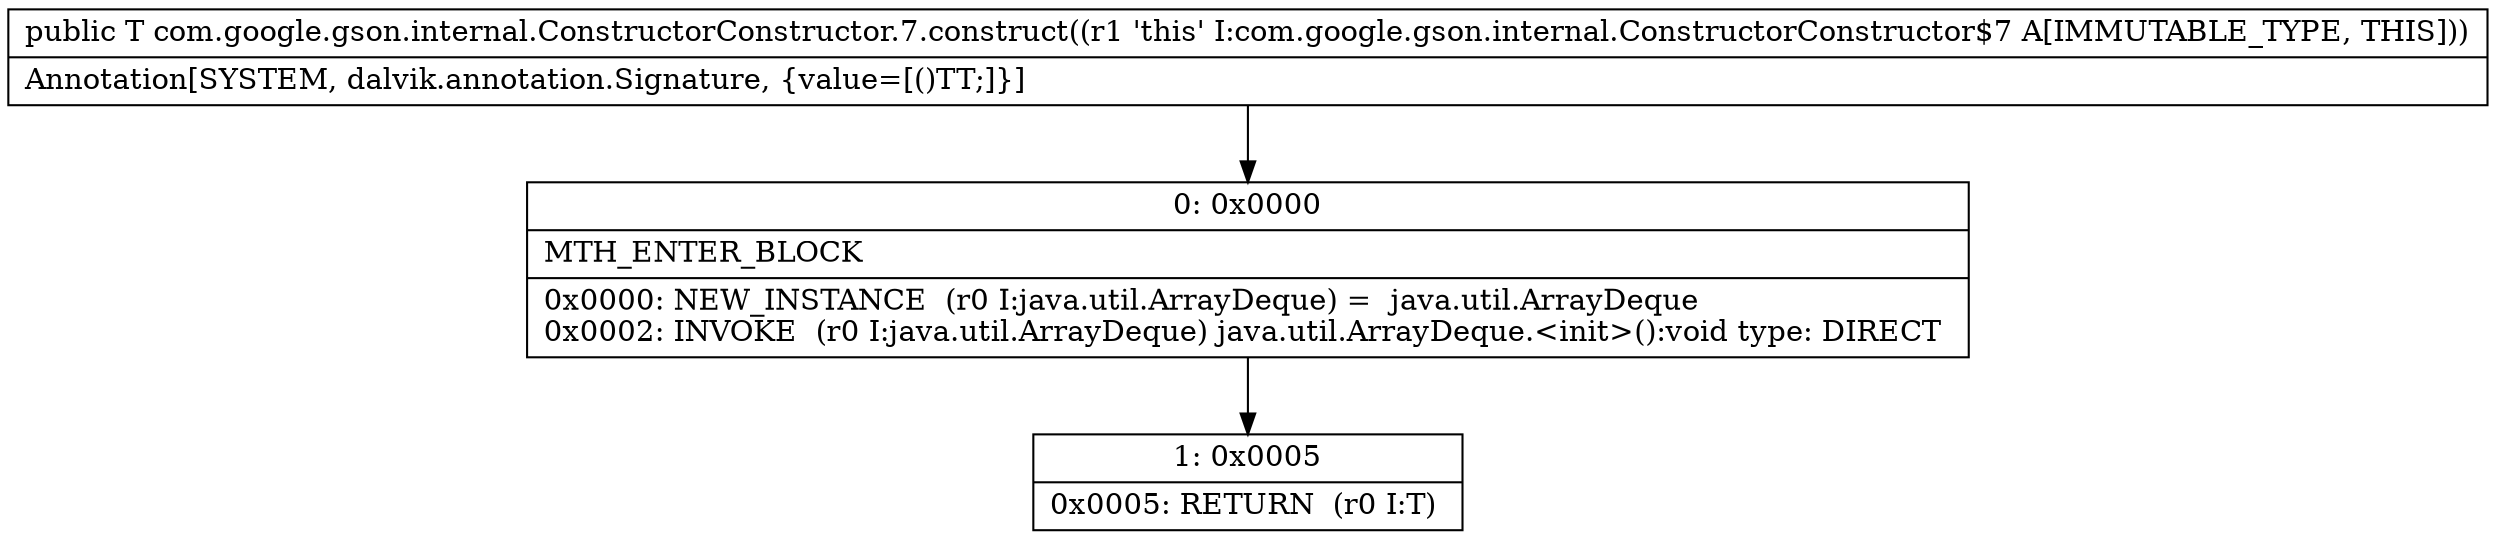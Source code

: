 digraph "CFG forcom.google.gson.internal.ConstructorConstructor.7.construct()Ljava\/lang\/Object;" {
Node_0 [shape=record,label="{0\:\ 0x0000|MTH_ENTER_BLOCK\l|0x0000: NEW_INSTANCE  (r0 I:java.util.ArrayDeque) =  java.util.ArrayDeque \l0x0002: INVOKE  (r0 I:java.util.ArrayDeque) java.util.ArrayDeque.\<init\>():void type: DIRECT \l}"];
Node_1 [shape=record,label="{1\:\ 0x0005|0x0005: RETURN  (r0 I:T) \l}"];
MethodNode[shape=record,label="{public T com.google.gson.internal.ConstructorConstructor.7.construct((r1 'this' I:com.google.gson.internal.ConstructorConstructor$7 A[IMMUTABLE_TYPE, THIS]))  | Annotation[SYSTEM, dalvik.annotation.Signature, \{value=[()TT;]\}]\l}"];
MethodNode -> Node_0;
Node_0 -> Node_1;
}

